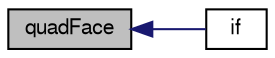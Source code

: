 digraph "quadFace"
{
  bgcolor="transparent";
  edge [fontname="FreeSans",fontsize="10",labelfontname="FreeSans",labelfontsize="10"];
  node [fontname="FreeSans",fontsize="10",shape=record];
  rankdir="LR";
  Node2849 [label="quadFace",height=0.2,width=0.4,color="black", fillcolor="grey75", style="filled", fontcolor="black"];
  Node2849 -> Node2850 [dir="back",color="midnightblue",fontsize="10",style="solid",fontname="FreeSans"];
  Node2850 [label="if",height=0.2,width=0.4,color="black",URL="$a17894.html#a1fdc22027e8cb09a40a298042a8c9b5b"];
}
